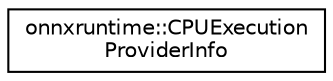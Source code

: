 digraph "Graphical Class Hierarchy"
{
  edge [fontname="Helvetica",fontsize="10",labelfontname="Helvetica",labelfontsize="10"];
  node [fontname="Helvetica",fontsize="10",shape=record];
  rankdir="LR";
  Node0 [label="onnxruntime::CPUExecution\lProviderInfo",height=0.2,width=0.4,color="black", fillcolor="white", style="filled",URL="$structonnxruntime_1_1CPUExecutionProviderInfo.html"];
}
